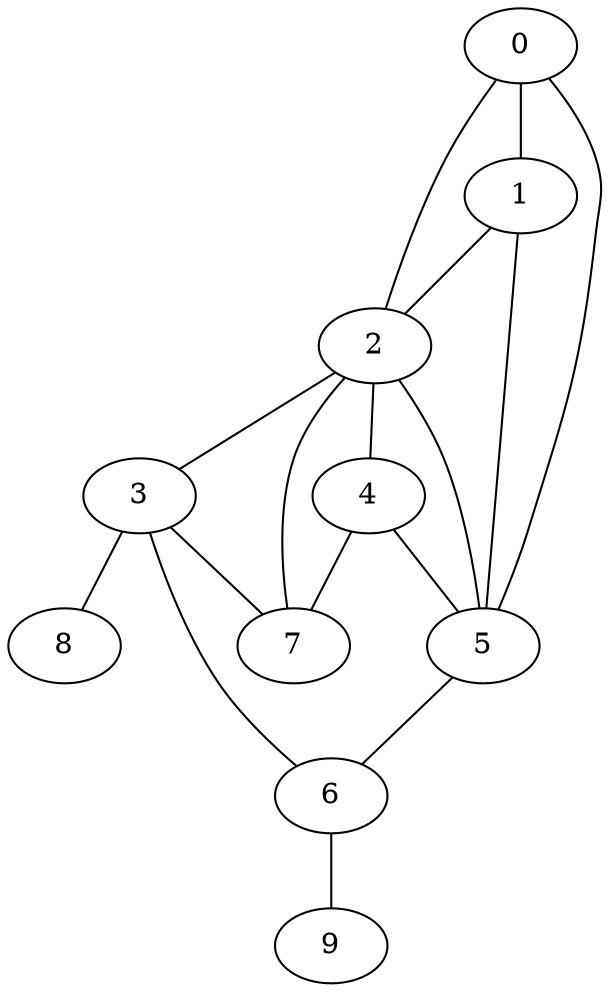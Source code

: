 
graph graphname {
    0 -- 1
0 -- 5
0 -- 2
1 -- 2
1 -- 5
2 -- 3
2 -- 4
2 -- 5
2 -- 7
3 -- 8
3 -- 6
3 -- 7
4 -- 7
4 -- 5
5 -- 6
6 -- 9

}
